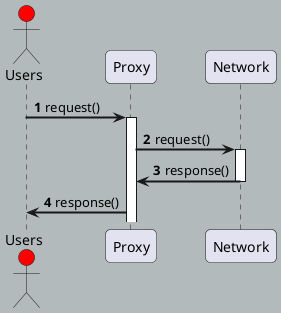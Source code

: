 @startuml
'https://plantuml.com/sequence-diagram


autonumber

skinparam backgroundColor  #B2BABB
skinparam sequenceArrowThickness 2
skinparam roundcorner 10
skinparam maxmessagesize 60
skinparam actorColor #red

actor Users #red

participant "Proxy" as A
participant "Network" as B
Users -> A: request()
activate A
A -> B: request()
activate B
B -> A: response()
deactivate B
A -> Users: response()

@enduml